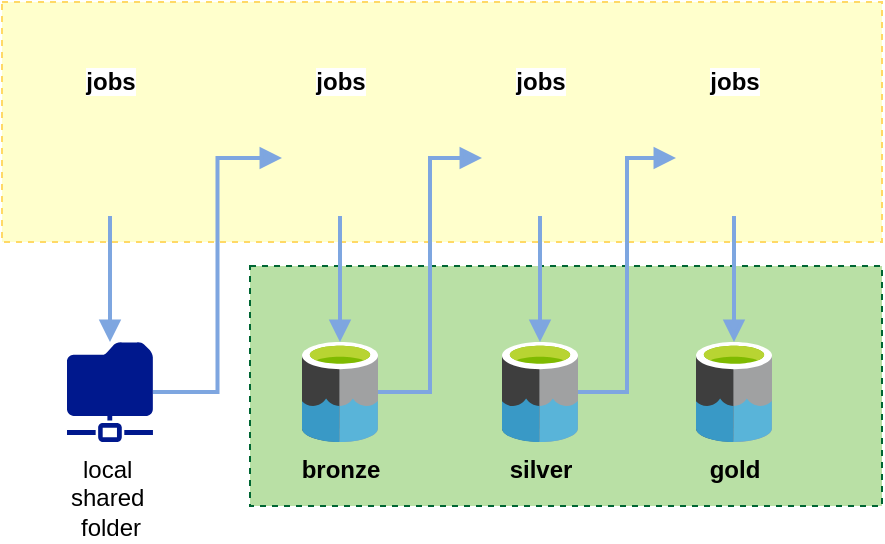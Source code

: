 <mxfile version="24.0.7" type="github">
  <diagram name="Page-1" id="Cxa-_nVKwIb2RSywwMhr">
    <mxGraphModel dx="779" dy="434" grid="1" gridSize="10" guides="1" tooltips="1" connect="1" arrows="1" fold="1" page="1" pageScale="1" pageWidth="850" pageHeight="1100" math="0" shadow="0">
      <root>
        <mxCell id="0" />
        <mxCell id="1" parent="0" />
        <mxCell id="QbjZF6PPqvLkpJn2x4_9-37" value="" style="rounded=0;whiteSpace=wrap;html=1;fontFamily=Helvetica;fontSize=11;fontColor=default;labelBackgroundColor=default;fillColor=#FFFFCC;strokeColor=#FFD966;dashed=1;" vertex="1" parent="1">
          <mxGeometry x="270" y="50" width="440" height="120" as="geometry" />
        </mxCell>
        <mxCell id="QbjZF6PPqvLkpJn2x4_9-34" value="" style="rounded=0;whiteSpace=wrap;html=1;fontFamily=Helvetica;fontSize=11;fontColor=default;labelBackgroundColor=default;fillColor=#B9E0A5;strokeColor=#006633;dashed=1;" vertex="1" parent="1">
          <mxGeometry x="394" y="182" width="316" height="120" as="geometry" />
        </mxCell>
        <mxCell id="QbjZF6PPqvLkpJn2x4_9-30" style="edgeStyle=orthogonalEdgeStyle;rounded=0;orthogonalLoop=1;jettySize=auto;html=1;entryX=0;entryY=0.5;entryDx=0;entryDy=0;strokeColor=#7EA6E0;strokeWidth=2;align=center;verticalAlign=middle;fontFamily=Helvetica;fontSize=11;fontColor=default;labelBackgroundColor=default;endArrow=block;endFill=1;fillColor=#dae8fc;" edge="1" parent="1" source="QbjZF6PPqvLkpJn2x4_9-17" target="QbjZF6PPqvLkpJn2x4_9-21">
          <mxGeometry relative="1" as="geometry" />
        </mxCell>
        <mxCell id="QbjZF6PPqvLkpJn2x4_9-17" value="bronze" style="image;sketch=0;aspect=fixed;html=1;points=[];align=center;fontSize=12;image=img/lib/mscae/Data_Lake.svg;labelBackgroundColor=none;textShadow=0;fontStyle=1" vertex="1" parent="1">
          <mxGeometry x="420" y="220" width="38" height="50" as="geometry" />
        </mxCell>
        <mxCell id="QbjZF6PPqvLkpJn2x4_9-32" style="edgeStyle=orthogonalEdgeStyle;rounded=0;orthogonalLoop=1;jettySize=auto;html=1;entryX=0;entryY=0.5;entryDx=0;entryDy=0;strokeColor=#7EA6E0;strokeWidth=2;align=center;verticalAlign=middle;fontFamily=Helvetica;fontSize=11;fontColor=default;labelBackgroundColor=default;endArrow=block;endFill=1;fillColor=#dae8fc;" edge="1" parent="1" source="QbjZF6PPqvLkpJn2x4_9-18" target="QbjZF6PPqvLkpJn2x4_9-22">
          <mxGeometry relative="1" as="geometry" />
        </mxCell>
        <mxCell id="QbjZF6PPqvLkpJn2x4_9-18" value="silver" style="image;sketch=0;aspect=fixed;html=1;points=[];align=center;fontSize=12;image=img/lib/mscae/Data_Lake.svg;labelBackgroundColor=none;fontStyle=1" vertex="1" parent="1">
          <mxGeometry x="520" y="220" width="38" height="50" as="geometry" />
        </mxCell>
        <mxCell id="QbjZF6PPqvLkpJn2x4_9-19" value="gold" style="image;sketch=0;aspect=fixed;html=1;points=[];align=center;fontSize=12;image=img/lib/mscae/Data_Lake.svg;labelBackgroundColor=none;fontStyle=1" vertex="1" parent="1">
          <mxGeometry x="617" y="220" width="38" height="50" as="geometry" />
        </mxCell>
        <mxCell id="QbjZF6PPqvLkpJn2x4_9-29" style="edgeStyle=orthogonalEdgeStyle;rounded=0;orthogonalLoop=1;jettySize=auto;html=1;strokeColor=#7EA6E0;strokeWidth=2;align=center;verticalAlign=middle;fontFamily=Helvetica;fontSize=11;fontColor=default;labelBackgroundColor=default;endArrow=block;endFill=1;fillColor=#dae8fc;" edge="1" parent="1" source="QbjZF6PPqvLkpJn2x4_9-20" target="QbjZF6PPqvLkpJn2x4_9-17">
          <mxGeometry relative="1" as="geometry" />
        </mxCell>
        <mxCell id="QbjZF6PPqvLkpJn2x4_9-20" value="jobs" style="shape=image;html=1;verticalAlign=bottom;verticalLabelPosition=top;labelBackgroundColor=#ffffff;imageAspect=0;aspect=fixed;image=https://cdn0.iconfinder.com/data/icons/long-shadow-web-icons/512/python-128.png;labelPosition=center;align=center;fontStyle=1" vertex="1" parent="1">
          <mxGeometry x="410" y="99" width="58" height="58" as="geometry" />
        </mxCell>
        <mxCell id="QbjZF6PPqvLkpJn2x4_9-31" style="edgeStyle=orthogonalEdgeStyle;rounded=0;orthogonalLoop=1;jettySize=auto;html=1;strokeColor=#7EA6E0;strokeWidth=2;align=center;verticalAlign=middle;fontFamily=Helvetica;fontSize=11;fontColor=default;labelBackgroundColor=default;endArrow=block;endFill=1;fillColor=#dae8fc;" edge="1" parent="1" source="QbjZF6PPqvLkpJn2x4_9-21" target="QbjZF6PPqvLkpJn2x4_9-18">
          <mxGeometry relative="1" as="geometry" />
        </mxCell>
        <mxCell id="QbjZF6PPqvLkpJn2x4_9-21" value="jobs" style="shape=image;html=1;verticalAlign=bottom;verticalLabelPosition=top;labelBackgroundColor=#ffffff;imageAspect=0;aspect=fixed;image=https://cdn0.iconfinder.com/data/icons/long-shadow-web-icons/512/python-128.png;labelPosition=center;align=center;fontStyle=1" vertex="1" parent="1">
          <mxGeometry x="510" y="99" width="58" height="58" as="geometry" />
        </mxCell>
        <mxCell id="QbjZF6PPqvLkpJn2x4_9-33" style="edgeStyle=orthogonalEdgeStyle;rounded=0;orthogonalLoop=1;jettySize=auto;html=1;strokeColor=#7EA6E0;strokeWidth=2;align=center;verticalAlign=middle;fontFamily=Helvetica;fontSize=11;fontColor=default;labelBackgroundColor=default;endArrow=block;endFill=1;fillColor=#dae8fc;" edge="1" parent="1" source="QbjZF6PPqvLkpJn2x4_9-22" target="QbjZF6PPqvLkpJn2x4_9-19">
          <mxGeometry relative="1" as="geometry" />
        </mxCell>
        <mxCell id="QbjZF6PPqvLkpJn2x4_9-22" value="jobs" style="shape=image;html=1;verticalAlign=bottom;verticalLabelPosition=top;labelBackgroundColor=#ffffff;imageAspect=0;aspect=fixed;image=https://cdn0.iconfinder.com/data/icons/long-shadow-web-icons/512/python-128.png;labelPosition=center;align=center;fontStyle=1" vertex="1" parent="1">
          <mxGeometry x="607" y="99" width="58" height="58" as="geometry" />
        </mxCell>
        <mxCell id="QbjZF6PPqvLkpJn2x4_9-25" style="edgeStyle=orthogonalEdgeStyle;rounded=0;orthogonalLoop=1;jettySize=auto;html=1;endArrow=block;endFill=1;strokeWidth=2;fillColor=#dae8fc;strokeColor=#7EA6E0;" edge="1" parent="1" source="QbjZF6PPqvLkpJn2x4_9-23" target="QbjZF6PPqvLkpJn2x4_9-24">
          <mxGeometry relative="1" as="geometry" />
        </mxCell>
        <mxCell id="QbjZF6PPqvLkpJn2x4_9-23" value="jobs" style="shape=image;html=1;verticalAlign=bottom;verticalLabelPosition=top;labelBackgroundColor=#ffffff;imageAspect=0;aspect=fixed;image=https://cdn0.iconfinder.com/data/icons/long-shadow-web-icons/512/python-128.png;labelPosition=center;align=center;fontStyle=1" vertex="1" parent="1">
          <mxGeometry x="295" y="99" width="58" height="58" as="geometry" />
        </mxCell>
        <mxCell id="QbjZF6PPqvLkpJn2x4_9-35" style="edgeStyle=orthogonalEdgeStyle;rounded=0;orthogonalLoop=1;jettySize=auto;html=1;entryX=0;entryY=0.5;entryDx=0;entryDy=0;strokeColor=#7EA6E0;strokeWidth=2;align=center;verticalAlign=middle;fontFamily=Helvetica;fontSize=11;fontColor=default;labelBackgroundColor=default;endArrow=block;endFill=1;fillColor=#dae8fc;" edge="1" parent="1" source="QbjZF6PPqvLkpJn2x4_9-24" target="QbjZF6PPqvLkpJn2x4_9-20">
          <mxGeometry relative="1" as="geometry" />
        </mxCell>
        <mxCell id="QbjZF6PPqvLkpJn2x4_9-24" value="local&amp;nbsp;&lt;div&gt;shared&amp;nbsp;&lt;/div&gt;&lt;div&gt;folder&lt;/div&gt;" style="sketch=0;aspect=fixed;pointerEvents=1;shadow=0;dashed=0;html=1;strokeColor=none;labelPosition=center;verticalLabelPosition=bottom;verticalAlign=top;align=center;fillColor=#00188D;shape=mxgraph.mscae.enterprise.shared_folder" vertex="1" parent="1">
          <mxGeometry x="302.5" y="220" width="43" height="50" as="geometry" />
        </mxCell>
      </root>
    </mxGraphModel>
  </diagram>
</mxfile>

